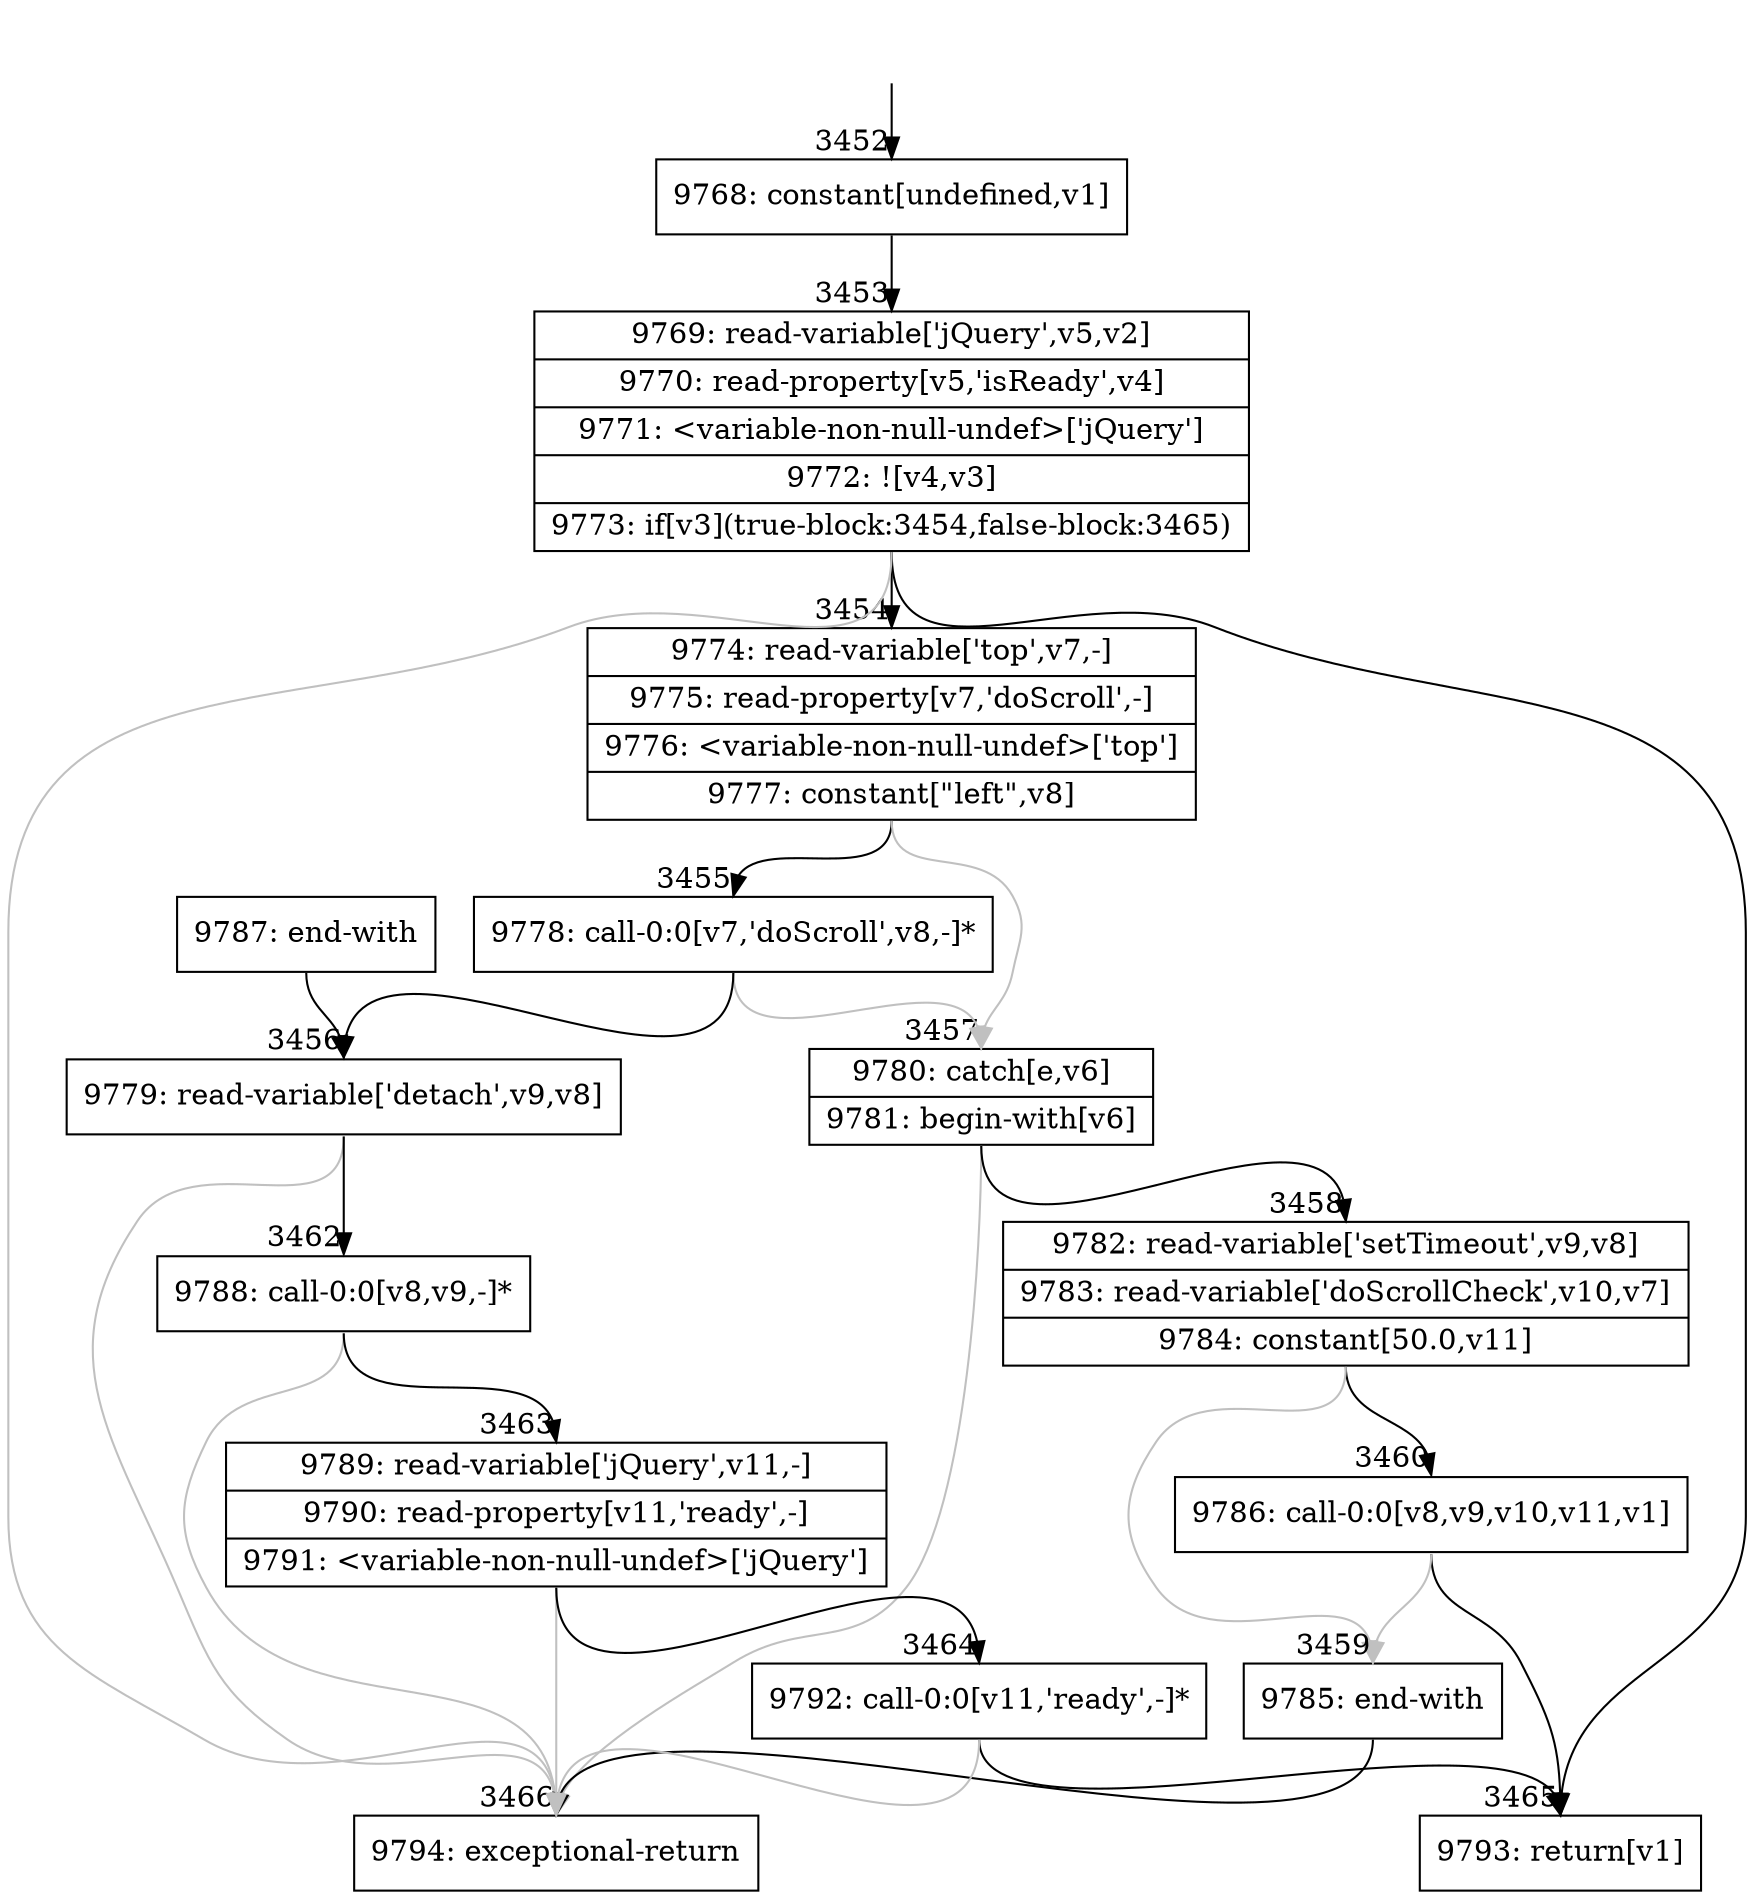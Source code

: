digraph {
rankdir="TD"
BB_entry237[shape=none,label=""];
BB_entry237 -> BB3452 [tailport=s, headport=n, headlabel="    3452"]
BB3452 [shape=record label="{9768: constant[undefined,v1]}" ] 
BB3452 -> BB3453 [tailport=s, headport=n, headlabel="      3453"]
BB3453 [shape=record label="{9769: read-variable['jQuery',v5,v2]|9770: read-property[v5,'isReady',v4]|9771: \<variable-non-null-undef\>['jQuery']|9772: ![v4,v3]|9773: if[v3](true-block:3454,false-block:3465)}" ] 
BB3453 -> BB3454 [tailport=s, headport=n, headlabel="      3454"]
BB3453 -> BB3465 [tailport=s, headport=n, headlabel="      3465"]
BB3453 -> BB3466 [tailport=s, headport=n, color=gray, headlabel="      3466"]
BB3454 [shape=record label="{9774: read-variable['top',v7,-]|9775: read-property[v7,'doScroll',-]|9776: \<variable-non-null-undef\>['top']|9777: constant[\"left\",v8]}" ] 
BB3454 -> BB3455 [tailport=s, headport=n, headlabel="      3455"]
BB3454 -> BB3457 [tailport=s, headport=n, color=gray, headlabel="      3457"]
BB3455 [shape=record label="{9778: call-0:0[v7,'doScroll',v8,-]*}" ] 
BB3455 -> BB3456 [tailport=s, headport=n, headlabel="      3456"]
BB3455 -> BB3457 [tailport=s, headport=n, color=gray]
BB3456 [shape=record label="{9779: read-variable['detach',v9,v8]}" ] 
BB3456 -> BB3462 [tailport=s, headport=n, headlabel="      3462"]
BB3456 -> BB3466 [tailport=s, headport=n, color=gray]
BB3457 [shape=record label="{9780: catch[e,v6]|9781: begin-with[v6]}" ] 
BB3457 -> BB3458 [tailport=s, headport=n, headlabel="      3458"]
BB3457 -> BB3466 [tailport=s, headport=n, color=gray]
BB3458 [shape=record label="{9782: read-variable['setTimeout',v9,v8]|9783: read-variable['doScrollCheck',v10,v7]|9784: constant[50.0,v11]}" ] 
BB3458 -> BB3460 [tailport=s, headport=n, headlabel="      3460"]
BB3458 -> BB3459 [tailport=s, headport=n, color=gray, headlabel="      3459"]
BB3459 [shape=record label="{9785: end-with}" ] 
BB3459 -> BB3466 [tailport=s, headport=n]
BB3460 [shape=record label="{9786: call-0:0[v8,v9,v10,v11,v1]}" ] 
BB3460 -> BB3465 [tailport=s, headport=n]
BB3460 -> BB3459 [tailport=s, headport=n, color=gray]
BB3461 [shape=record label="{9787: end-with}" ] 
BB3461 -> BB3456 [tailport=s, headport=n]
BB3462 [shape=record label="{9788: call-0:0[v8,v9,-]*}" ] 
BB3462 -> BB3463 [tailport=s, headport=n, headlabel="      3463"]
BB3462 -> BB3466 [tailport=s, headport=n, color=gray]
BB3463 [shape=record label="{9789: read-variable['jQuery',v11,-]|9790: read-property[v11,'ready',-]|9791: \<variable-non-null-undef\>['jQuery']}" ] 
BB3463 -> BB3464 [tailport=s, headport=n, headlabel="      3464"]
BB3463 -> BB3466 [tailport=s, headport=n, color=gray]
BB3464 [shape=record label="{9792: call-0:0[v11,'ready',-]*}" ] 
BB3464 -> BB3465 [tailport=s, headport=n]
BB3464 -> BB3466 [tailport=s, headport=n, color=gray]
BB3465 [shape=record label="{9793: return[v1]}" ] 
BB3466 [shape=record label="{9794: exceptional-return}" ] 
}
